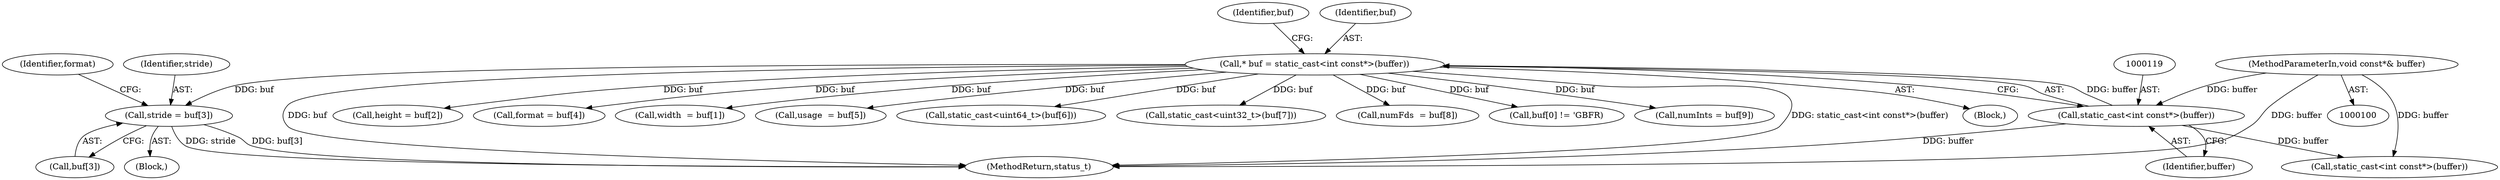 digraph "0_Android_38803268570f90e97452cd9a30ac831661829091@array" {
"1000223" [label="(Call,stride = buf[3])"];
"1000116" [label="(Call,* buf = static_cast<int const*>(buffer))"];
"1000118" [label="(Call,static_cast<int const*>(buffer))"];
"1000101" [label="(MethodParameterIn,void const*& buffer)"];
"1000116" [label="(Call,* buf = static_cast<int const*>(buffer))"];
"1000224" [label="(Identifier,stride)"];
"1000105" [label="(Block,)"];
"1000124" [label="(Identifier,buf)"];
"1000118" [label="(Call,static_cast<int const*>(buffer))"];
"1000218" [label="(Call,height = buf[2])"];
"1000228" [label="(Call,format = buf[4])"];
"1000223" [label="(Call,stride = buf[3])"];
"1000225" [label="(Call,buf[3])"];
"1000213" [label="(Call,width  = buf[1])"];
"1000233" [label="(Call,usage  = buf[5])"];
"1000311" [label="(Call,static_cast<uint64_t>(buf[6]))"];
"1000319" [label="(Call,static_cast<uint32_t>(buf[7]))"];
"1000130" [label="(Call,numFds  = buf[8])"];
"1000380" [label="(MethodReturn,status_t)"];
"1000229" [label="(Identifier,format)"];
"1000101" [label="(MethodParameterIn,void const*& buffer)"];
"1000117" [label="(Identifier,buf)"];
"1000122" [label="(Call,buf[0] != 'GBFR)"];
"1000365" [label="(Call,static_cast<int const*>(buffer))"];
"1000212" [label="(Block,)"];
"1000136" [label="(Call,numInts = buf[9])"];
"1000120" [label="(Identifier,buffer)"];
"1000223" -> "1000212"  [label="AST: "];
"1000223" -> "1000225"  [label="CFG: "];
"1000224" -> "1000223"  [label="AST: "];
"1000225" -> "1000223"  [label="AST: "];
"1000229" -> "1000223"  [label="CFG: "];
"1000223" -> "1000380"  [label="DDG: buf[3]"];
"1000223" -> "1000380"  [label="DDG: stride"];
"1000116" -> "1000223"  [label="DDG: buf"];
"1000116" -> "1000105"  [label="AST: "];
"1000116" -> "1000118"  [label="CFG: "];
"1000117" -> "1000116"  [label="AST: "];
"1000118" -> "1000116"  [label="AST: "];
"1000124" -> "1000116"  [label="CFG: "];
"1000116" -> "1000380"  [label="DDG: buf"];
"1000116" -> "1000380"  [label="DDG: static_cast<int const*>(buffer)"];
"1000118" -> "1000116"  [label="DDG: buffer"];
"1000116" -> "1000122"  [label="DDG: buf"];
"1000116" -> "1000130"  [label="DDG: buf"];
"1000116" -> "1000136"  [label="DDG: buf"];
"1000116" -> "1000213"  [label="DDG: buf"];
"1000116" -> "1000218"  [label="DDG: buf"];
"1000116" -> "1000228"  [label="DDG: buf"];
"1000116" -> "1000233"  [label="DDG: buf"];
"1000116" -> "1000311"  [label="DDG: buf"];
"1000116" -> "1000319"  [label="DDG: buf"];
"1000118" -> "1000120"  [label="CFG: "];
"1000119" -> "1000118"  [label="AST: "];
"1000120" -> "1000118"  [label="AST: "];
"1000118" -> "1000380"  [label="DDG: buffer"];
"1000101" -> "1000118"  [label="DDG: buffer"];
"1000118" -> "1000365"  [label="DDG: buffer"];
"1000101" -> "1000100"  [label="AST: "];
"1000101" -> "1000380"  [label="DDG: buffer"];
"1000101" -> "1000365"  [label="DDG: buffer"];
}
